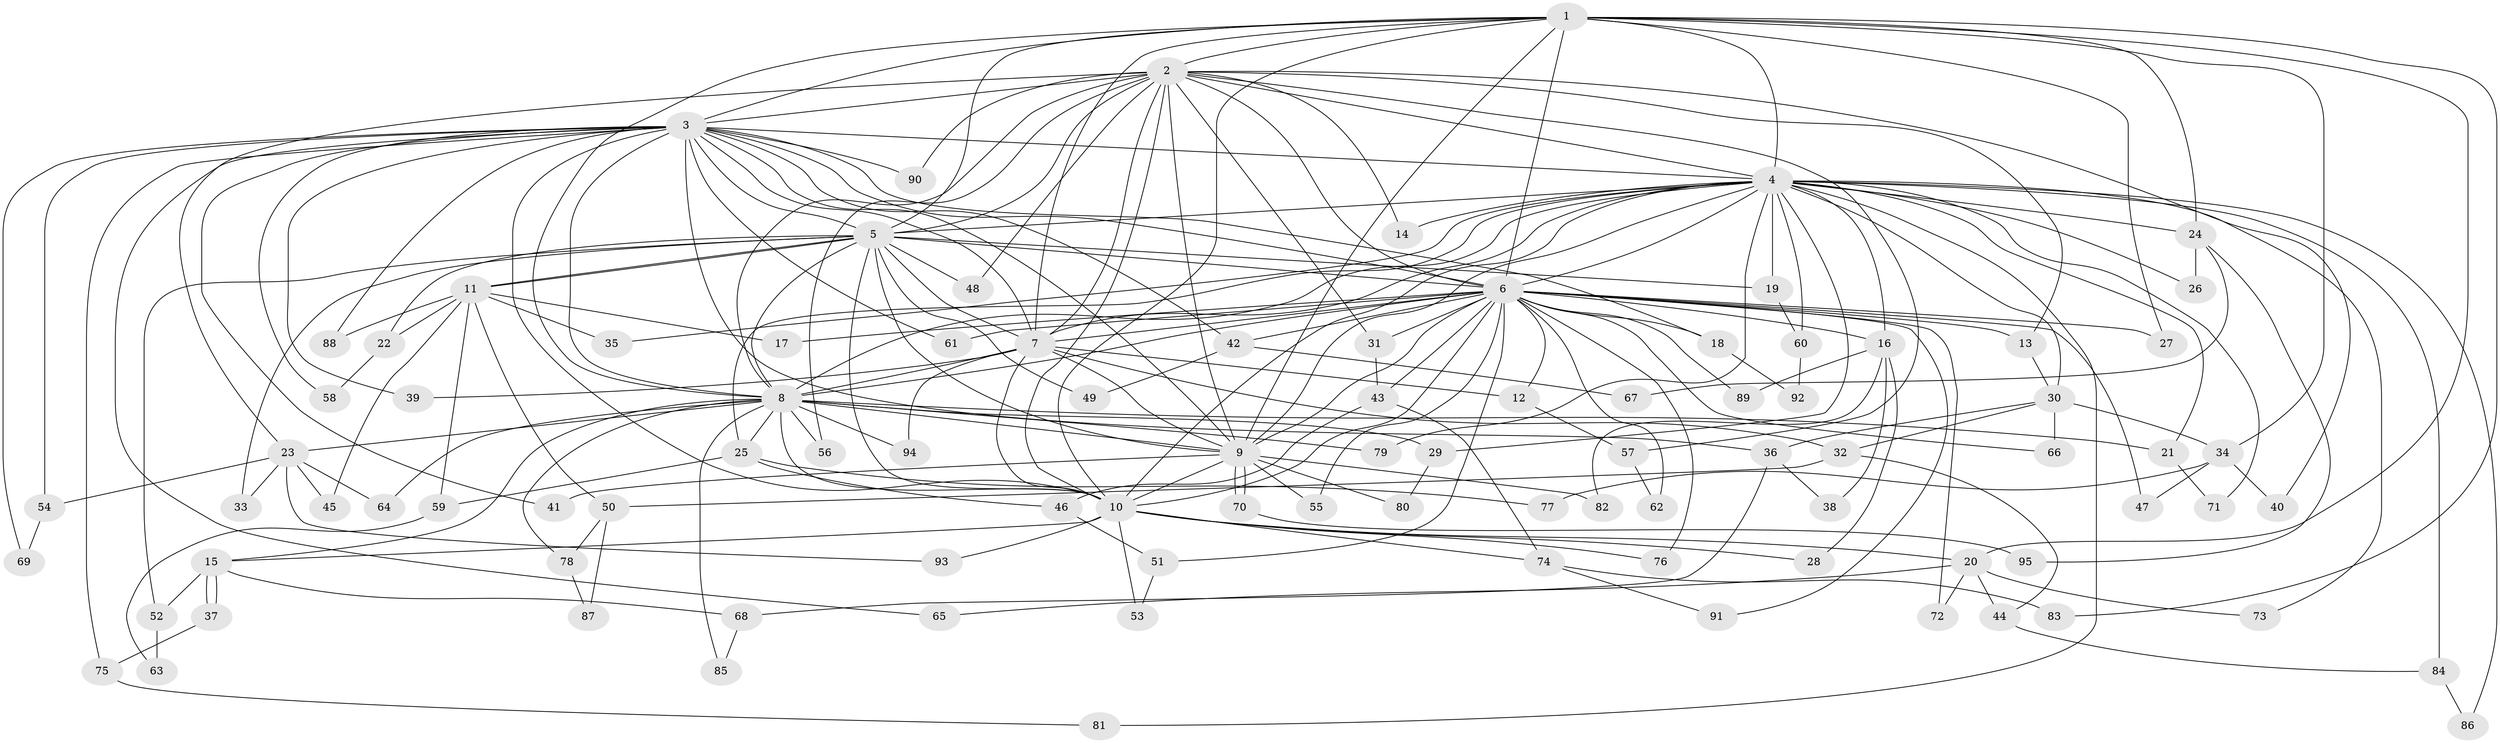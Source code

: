 // coarse degree distribution, {11: 0.014084507042253521, 30: 0.014084507042253521, 19: 0.014084507042253521, 15: 0.014084507042253521, 27: 0.014084507042253521, 18: 0.014084507042253521, 13: 0.028169014084507043, 9: 0.014084507042253521, 2: 0.43661971830985913, 6: 0.056338028169014086, 1: 0.014084507042253521, 3: 0.22535211267605634, 7: 0.014084507042253521, 5: 0.04225352112676056, 4: 0.08450704225352113}
// Generated by graph-tools (version 1.1) at 2025/23/03/03/25 07:23:45]
// undirected, 95 vertices, 215 edges
graph export_dot {
graph [start="1"]
  node [color=gray90,style=filled];
  1;
  2;
  3;
  4;
  5;
  6;
  7;
  8;
  9;
  10;
  11;
  12;
  13;
  14;
  15;
  16;
  17;
  18;
  19;
  20;
  21;
  22;
  23;
  24;
  25;
  26;
  27;
  28;
  29;
  30;
  31;
  32;
  33;
  34;
  35;
  36;
  37;
  38;
  39;
  40;
  41;
  42;
  43;
  44;
  45;
  46;
  47;
  48;
  49;
  50;
  51;
  52;
  53;
  54;
  55;
  56;
  57;
  58;
  59;
  60;
  61;
  62;
  63;
  64;
  65;
  66;
  67;
  68;
  69;
  70;
  71;
  72;
  73;
  74;
  75;
  76;
  77;
  78;
  79;
  80;
  81;
  82;
  83;
  84;
  85;
  86;
  87;
  88;
  89;
  90;
  91;
  92;
  93;
  94;
  95;
  1 -- 2;
  1 -- 3;
  1 -- 4;
  1 -- 5;
  1 -- 6;
  1 -- 7;
  1 -- 8;
  1 -- 9;
  1 -- 10;
  1 -- 20;
  1 -- 24;
  1 -- 27;
  1 -- 34;
  1 -- 83;
  2 -- 3;
  2 -- 4;
  2 -- 5;
  2 -- 6;
  2 -- 7;
  2 -- 8;
  2 -- 9;
  2 -- 10;
  2 -- 13;
  2 -- 14;
  2 -- 23;
  2 -- 31;
  2 -- 40;
  2 -- 48;
  2 -- 56;
  2 -- 57;
  2 -- 90;
  3 -- 4;
  3 -- 5;
  3 -- 6;
  3 -- 7;
  3 -- 8;
  3 -- 9;
  3 -- 10;
  3 -- 18;
  3 -- 36;
  3 -- 39;
  3 -- 41;
  3 -- 42;
  3 -- 54;
  3 -- 58;
  3 -- 61;
  3 -- 65;
  3 -- 69;
  3 -- 75;
  3 -- 88;
  3 -- 90;
  4 -- 5;
  4 -- 6;
  4 -- 7;
  4 -- 8;
  4 -- 9;
  4 -- 10;
  4 -- 14;
  4 -- 16;
  4 -- 19;
  4 -- 21;
  4 -- 24;
  4 -- 25;
  4 -- 26;
  4 -- 29;
  4 -- 30;
  4 -- 35;
  4 -- 60;
  4 -- 71;
  4 -- 73;
  4 -- 79;
  4 -- 81;
  4 -- 84;
  4 -- 86;
  5 -- 6;
  5 -- 7;
  5 -- 8;
  5 -- 9;
  5 -- 10;
  5 -- 11;
  5 -- 11;
  5 -- 19;
  5 -- 22;
  5 -- 33;
  5 -- 48;
  5 -- 49;
  5 -- 52;
  6 -- 7;
  6 -- 8;
  6 -- 9;
  6 -- 10;
  6 -- 12;
  6 -- 13;
  6 -- 16;
  6 -- 17;
  6 -- 18;
  6 -- 27;
  6 -- 31;
  6 -- 42;
  6 -- 43;
  6 -- 47;
  6 -- 51;
  6 -- 55;
  6 -- 61;
  6 -- 62;
  6 -- 66;
  6 -- 72;
  6 -- 76;
  6 -- 89;
  6 -- 91;
  7 -- 8;
  7 -- 9;
  7 -- 10;
  7 -- 12;
  7 -- 32;
  7 -- 39;
  7 -- 94;
  8 -- 9;
  8 -- 10;
  8 -- 15;
  8 -- 21;
  8 -- 23;
  8 -- 25;
  8 -- 29;
  8 -- 56;
  8 -- 64;
  8 -- 78;
  8 -- 79;
  8 -- 85;
  8 -- 94;
  9 -- 10;
  9 -- 41;
  9 -- 55;
  9 -- 70;
  9 -- 70;
  9 -- 80;
  9 -- 82;
  10 -- 15;
  10 -- 20;
  10 -- 28;
  10 -- 53;
  10 -- 74;
  10 -- 76;
  10 -- 93;
  11 -- 17;
  11 -- 22;
  11 -- 35;
  11 -- 45;
  11 -- 50;
  11 -- 59;
  11 -- 88;
  12 -- 57;
  13 -- 30;
  15 -- 37;
  15 -- 37;
  15 -- 52;
  15 -- 68;
  16 -- 28;
  16 -- 38;
  16 -- 82;
  16 -- 89;
  18 -- 92;
  19 -- 60;
  20 -- 44;
  20 -- 65;
  20 -- 72;
  20 -- 73;
  21 -- 71;
  22 -- 58;
  23 -- 33;
  23 -- 45;
  23 -- 54;
  23 -- 64;
  23 -- 93;
  24 -- 26;
  24 -- 67;
  24 -- 95;
  25 -- 46;
  25 -- 59;
  25 -- 77;
  29 -- 80;
  30 -- 32;
  30 -- 34;
  30 -- 36;
  30 -- 66;
  31 -- 43;
  32 -- 44;
  32 -- 50;
  34 -- 40;
  34 -- 47;
  34 -- 77;
  36 -- 38;
  36 -- 68;
  37 -- 75;
  42 -- 49;
  42 -- 67;
  43 -- 46;
  43 -- 74;
  44 -- 84;
  46 -- 51;
  50 -- 78;
  50 -- 87;
  51 -- 53;
  52 -- 63;
  54 -- 69;
  57 -- 62;
  59 -- 63;
  60 -- 92;
  68 -- 85;
  70 -- 95;
  74 -- 83;
  74 -- 91;
  75 -- 81;
  78 -- 87;
  84 -- 86;
}
